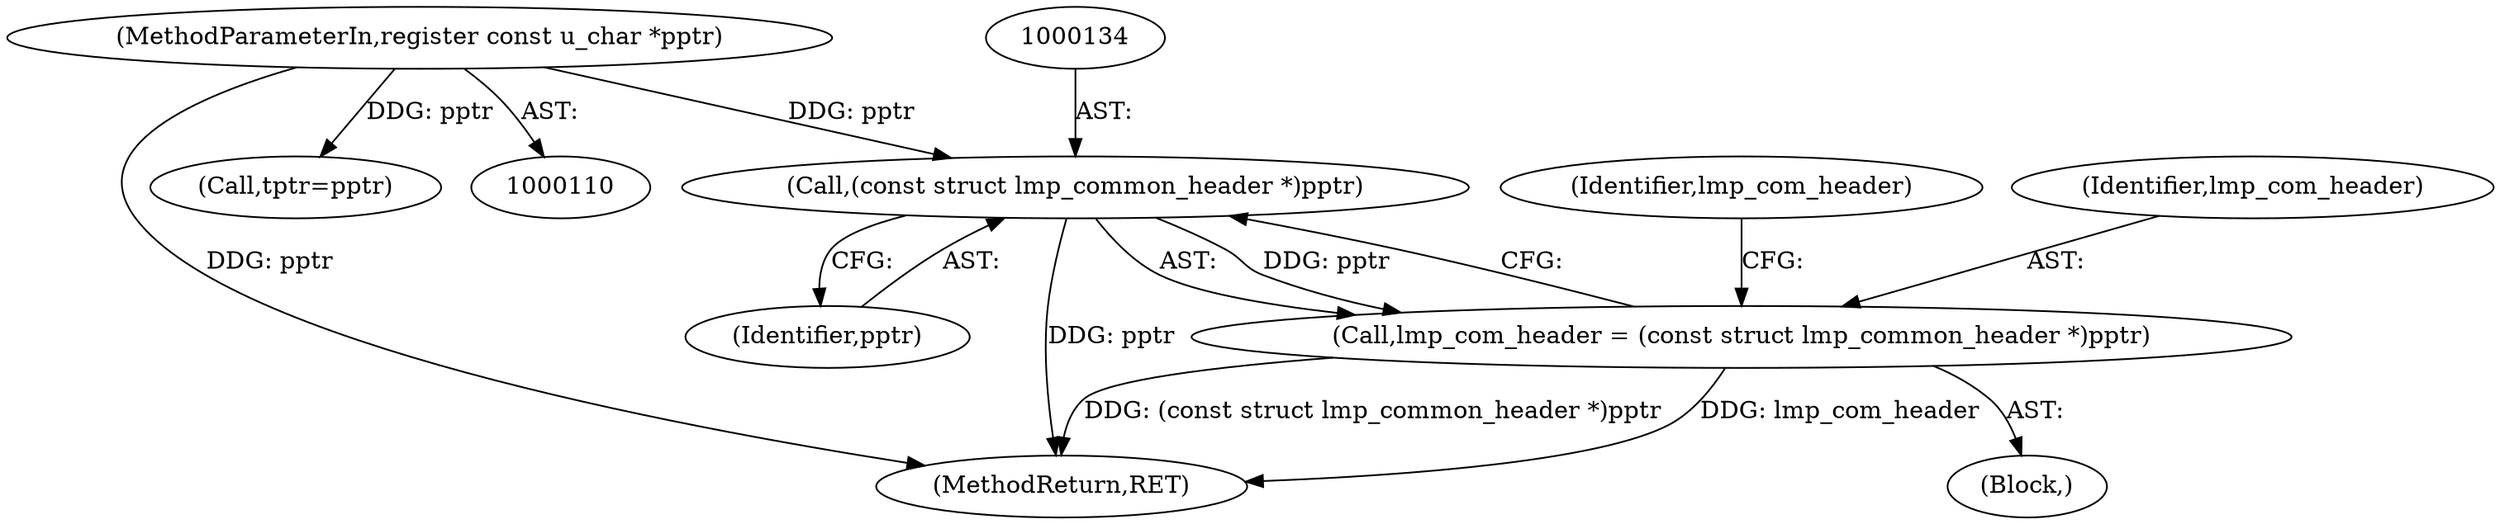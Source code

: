 digraph "0_tcpdump_0b661e0aa61850234b64394585cf577aac570bf4@pointer" {
"1000133" [label="(Call,(const struct lmp_common_header *)pptr)"];
"1000112" [label="(MethodParameterIn,register const u_char *pptr)"];
"1000131" [label="(Call,lmp_com_header = (const struct lmp_common_header *)pptr)"];
"1000135" [label="(Identifier,pptr)"];
"1000114" [label="(Block,)"];
"1000138" [label="(Identifier,lmp_com_header)"];
"1001949" [label="(MethodReturn,RET)"];
"1000132" [label="(Identifier,lmp_com_header)"];
"1000112" [label="(MethodParameterIn,register const u_char *pptr)"];
"1000133" [label="(Call,(const struct lmp_common_header *)pptr)"];
"1000128" [label="(Call,tptr=pptr)"];
"1000131" [label="(Call,lmp_com_header = (const struct lmp_common_header *)pptr)"];
"1000133" -> "1000131"  [label="AST: "];
"1000133" -> "1000135"  [label="CFG: "];
"1000134" -> "1000133"  [label="AST: "];
"1000135" -> "1000133"  [label="AST: "];
"1000131" -> "1000133"  [label="CFG: "];
"1000133" -> "1001949"  [label="DDG: pptr"];
"1000133" -> "1000131"  [label="DDG: pptr"];
"1000112" -> "1000133"  [label="DDG: pptr"];
"1000112" -> "1000110"  [label="AST: "];
"1000112" -> "1001949"  [label="DDG: pptr"];
"1000112" -> "1000128"  [label="DDG: pptr"];
"1000131" -> "1000114"  [label="AST: "];
"1000132" -> "1000131"  [label="AST: "];
"1000138" -> "1000131"  [label="CFG: "];
"1000131" -> "1001949"  [label="DDG: lmp_com_header"];
"1000131" -> "1001949"  [label="DDG: (const struct lmp_common_header *)pptr"];
}
